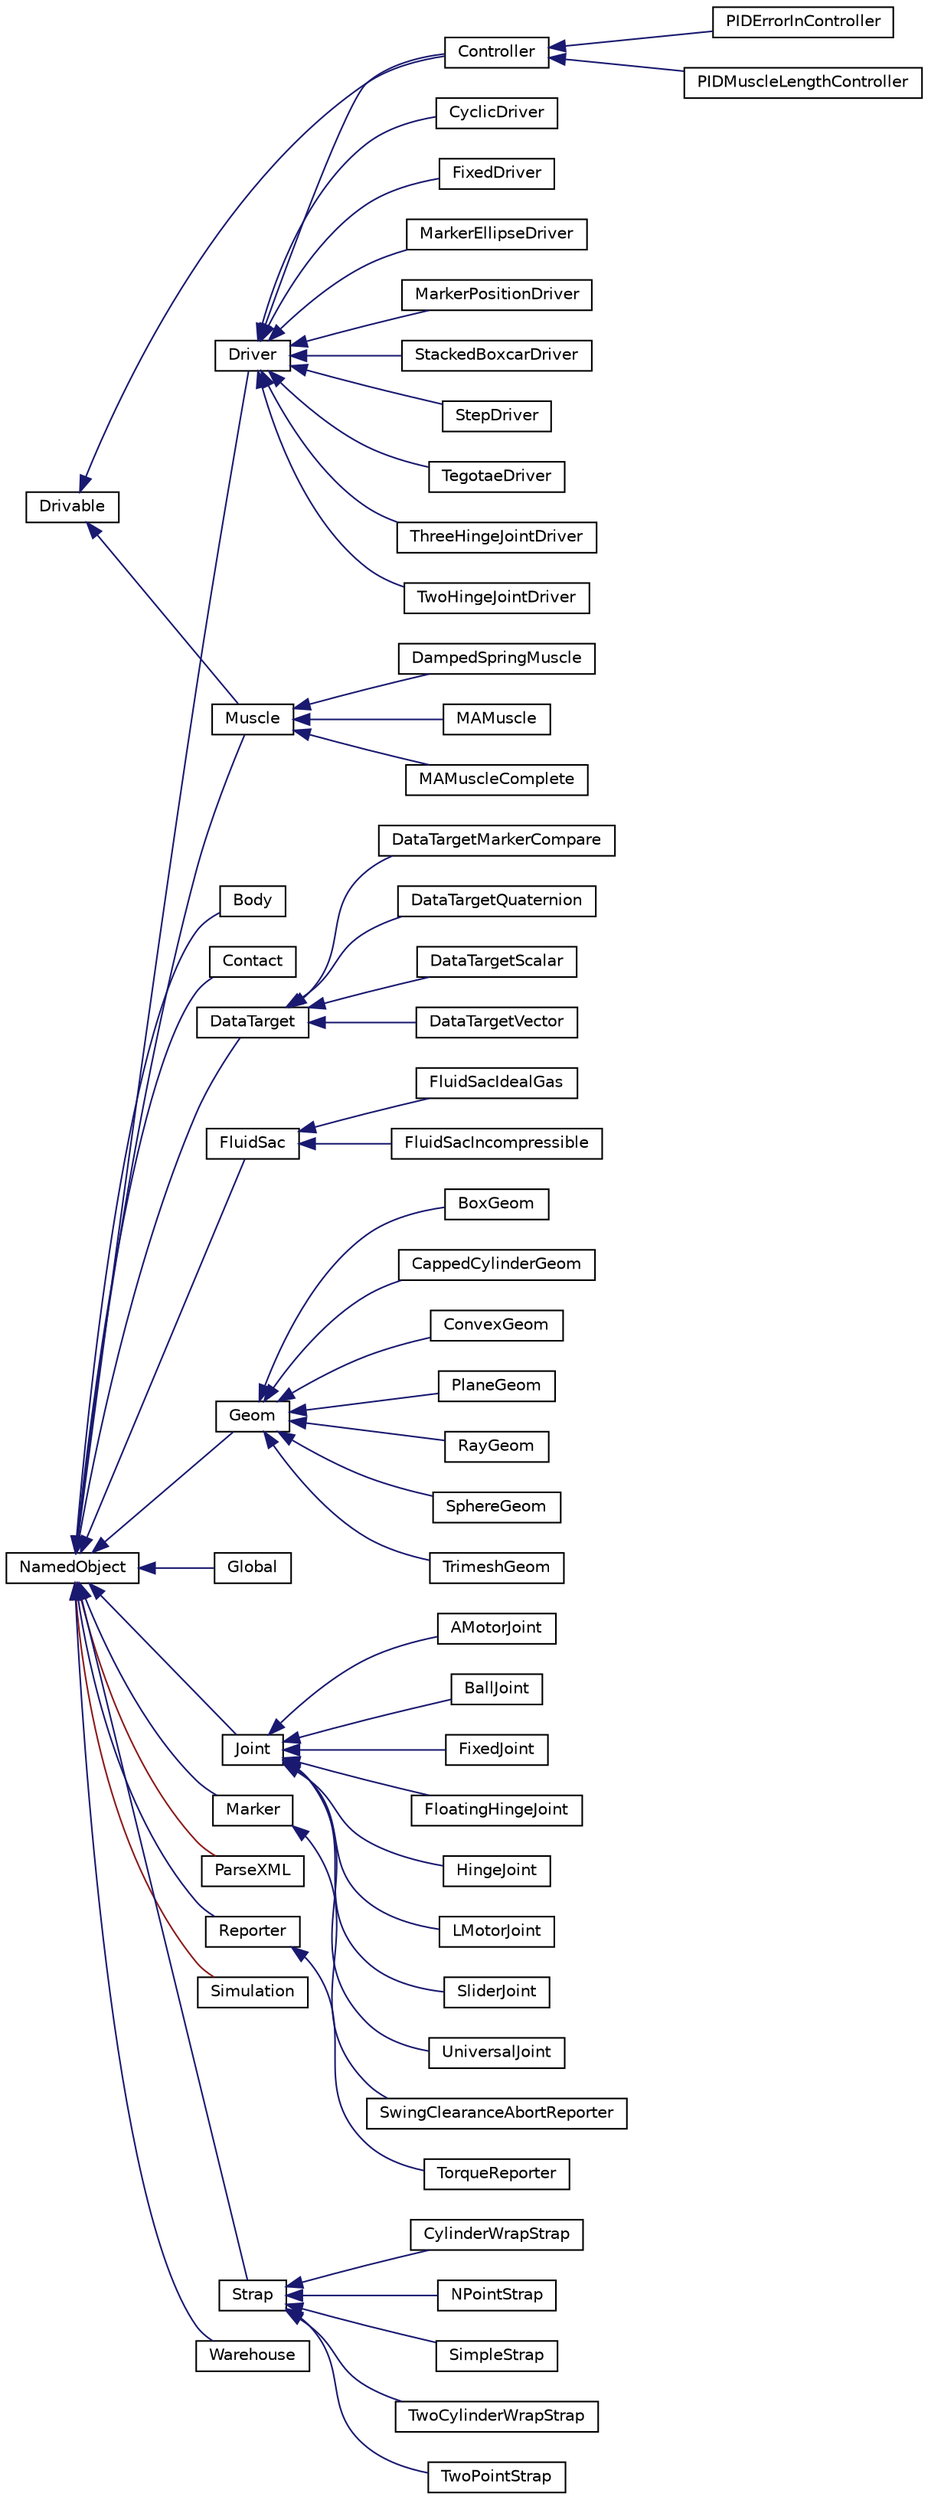 digraph "Graphical Class Hierarchy"
{
 // LATEX_PDF_SIZE
  edge [fontname="Helvetica",fontsize="10",labelfontname="Helvetica",labelfontsize="10"];
  node [fontname="Helvetica",fontsize="10",shape=record];
  rankdir="LR";
  Node0 [label="Drivable",height=0.2,width=0.4,color="black", fillcolor="white", style="filled",URL="$classDrivable.html",tooltip=" "];
  Node0 -> Node1 [dir="back",color="midnightblue",fontsize="10",style="solid",fontname="Helvetica"];
  Node1 [label="Controller",height=0.2,width=0.4,color="black", fillcolor="white", style="filled",URL="$classController.html",tooltip=" "];
  Node1 -> Node2 [dir="back",color="midnightblue",fontsize="10",style="solid",fontname="Helvetica"];
  Node2 [label="PIDErrorInController",height=0.2,width=0.4,color="black", fillcolor="white", style="filled",URL="$classPIDErrorInController.html",tooltip=" "];
  Node1 -> Node3 [dir="back",color="midnightblue",fontsize="10",style="solid",fontname="Helvetica"];
  Node3 [label="PIDMuscleLengthController",height=0.2,width=0.4,color="black", fillcolor="white", style="filled",URL="$classPIDMuscleLengthController.html",tooltip=" "];
  Node0 -> Node4 [dir="back",color="midnightblue",fontsize="10",style="solid",fontname="Helvetica"];
  Node4 [label="Muscle",height=0.2,width=0.4,color="black", fillcolor="white", style="filled",URL="$classMuscle.html",tooltip=" "];
  Node4 -> Node5 [dir="back",color="midnightblue",fontsize="10",style="solid",fontname="Helvetica"];
  Node5 [label="DampedSpringMuscle",height=0.2,width=0.4,color="black", fillcolor="white", style="filled",URL="$classDampedSpringMuscle.html",tooltip=" "];
  Node4 -> Node6 [dir="back",color="midnightblue",fontsize="10",style="solid",fontname="Helvetica"];
  Node6 [label="MAMuscle",height=0.2,width=0.4,color="black", fillcolor="white", style="filled",URL="$classMAMuscle.html",tooltip=" "];
  Node4 -> Node7 [dir="back",color="midnightblue",fontsize="10",style="solid",fontname="Helvetica"];
  Node7 [label="MAMuscleComplete",height=0.2,width=0.4,color="black", fillcolor="white", style="filled",URL="$classMAMuscleComplete.html",tooltip=" "];
  Node56 [label="NamedObject",height=0.2,width=0.4,color="black", fillcolor="white", style="filled",URL="$classNamedObject.html",tooltip=" "];
  Node56 -> Node57 [dir="back",color="midnightblue",fontsize="10",style="solid",fontname="Helvetica"];
  Node57 [label="Body",height=0.2,width=0.4,color="black", fillcolor="white", style="filled",URL="$classBody.html",tooltip=" "];
  Node56 -> Node58 [dir="back",color="midnightblue",fontsize="10",style="solid",fontname="Helvetica"];
  Node58 [label="Contact",height=0.2,width=0.4,color="black", fillcolor="white", style="filled",URL="$classContact.html",tooltip=" "];
  Node56 -> Node59 [dir="back",color="midnightblue",fontsize="10",style="solid",fontname="Helvetica"];
  Node59 [label="DataTarget",height=0.2,width=0.4,color="black", fillcolor="white", style="filled",URL="$classDataTarget.html",tooltip=" "];
  Node59 -> Node60 [dir="back",color="midnightblue",fontsize="10",style="solid",fontname="Helvetica"];
  Node60 [label="DataTargetMarkerCompare",height=0.2,width=0.4,color="black", fillcolor="white", style="filled",URL="$classDataTargetMarkerCompare.html",tooltip=" "];
  Node59 -> Node61 [dir="back",color="midnightblue",fontsize="10",style="solid",fontname="Helvetica"];
  Node61 [label="DataTargetQuaternion",height=0.2,width=0.4,color="black", fillcolor="white", style="filled",URL="$classDataTargetQuaternion.html",tooltip=" "];
  Node59 -> Node62 [dir="back",color="midnightblue",fontsize="10",style="solid",fontname="Helvetica"];
  Node62 [label="DataTargetScalar",height=0.2,width=0.4,color="black", fillcolor="white", style="filled",URL="$classDataTargetScalar.html",tooltip=" "];
  Node59 -> Node63 [dir="back",color="midnightblue",fontsize="10",style="solid",fontname="Helvetica"];
  Node63 [label="DataTargetVector",height=0.2,width=0.4,color="black", fillcolor="white", style="filled",URL="$classDataTargetVector.html",tooltip=" "];
  Node56 -> Node64 [dir="back",color="midnightblue",fontsize="10",style="solid",fontname="Helvetica"];
  Node64 [label="Driver",height=0.2,width=0.4,color="black", fillcolor="white", style="filled",URL="$classDriver.html",tooltip=" "];
  Node64 -> Node1 [dir="back",color="midnightblue",fontsize="10",style="solid",fontname="Helvetica"];
  Node64 -> Node65 [dir="back",color="midnightblue",fontsize="10",style="solid",fontname="Helvetica"];
  Node65 [label="CyclicDriver",height=0.2,width=0.4,color="black", fillcolor="white", style="filled",URL="$classCyclicDriver.html",tooltip=" "];
  Node64 -> Node66 [dir="back",color="midnightblue",fontsize="10",style="solid",fontname="Helvetica"];
  Node66 [label="FixedDriver",height=0.2,width=0.4,color="black", fillcolor="white", style="filled",URL="$classFixedDriver.html",tooltip=" "];
  Node64 -> Node67 [dir="back",color="midnightblue",fontsize="10",style="solid",fontname="Helvetica"];
  Node67 [label="MarkerEllipseDriver",height=0.2,width=0.4,color="black", fillcolor="white", style="filled",URL="$classMarkerEllipseDriver.html",tooltip=" "];
  Node64 -> Node68 [dir="back",color="midnightblue",fontsize="10",style="solid",fontname="Helvetica"];
  Node68 [label="MarkerPositionDriver",height=0.2,width=0.4,color="black", fillcolor="white", style="filled",URL="$classMarkerPositionDriver.html",tooltip=" "];
  Node64 -> Node69 [dir="back",color="midnightblue",fontsize="10",style="solid",fontname="Helvetica"];
  Node69 [label="StackedBoxcarDriver",height=0.2,width=0.4,color="black", fillcolor="white", style="filled",URL="$classStackedBoxcarDriver.html",tooltip=" "];
  Node64 -> Node70 [dir="back",color="midnightblue",fontsize="10",style="solid",fontname="Helvetica"];
  Node70 [label="StepDriver",height=0.2,width=0.4,color="black", fillcolor="white", style="filled",URL="$classStepDriver.html",tooltip=" "];
  Node64 -> Node71 [dir="back",color="midnightblue",fontsize="10",style="solid",fontname="Helvetica"];
  Node71 [label="TegotaeDriver",height=0.2,width=0.4,color="black", fillcolor="white", style="filled",URL="$classTegotaeDriver.html",tooltip=" "];
  Node64 -> Node72 [dir="back",color="midnightblue",fontsize="10",style="solid",fontname="Helvetica"];
  Node72 [label="ThreeHingeJointDriver",height=0.2,width=0.4,color="black", fillcolor="white", style="filled",URL="$classThreeHingeJointDriver.html",tooltip=" "];
  Node64 -> Node73 [dir="back",color="midnightblue",fontsize="10",style="solid",fontname="Helvetica"];
  Node73 [label="TwoHingeJointDriver",height=0.2,width=0.4,color="black", fillcolor="white", style="filled",URL="$classTwoHingeJointDriver.html",tooltip=" "];
  Node56 -> Node74 [dir="back",color="midnightblue",fontsize="10",style="solid",fontname="Helvetica"];
  Node74 [label="FluidSac",height=0.2,width=0.4,color="black", fillcolor="white", style="filled",URL="$classFluidSac.html",tooltip=" "];
  Node74 -> Node75 [dir="back",color="midnightblue",fontsize="10",style="solid",fontname="Helvetica"];
  Node75 [label="FluidSacIdealGas",height=0.2,width=0.4,color="black", fillcolor="white", style="filled",URL="$classFluidSacIdealGas.html",tooltip=" "];
  Node74 -> Node76 [dir="back",color="midnightblue",fontsize="10",style="solid",fontname="Helvetica"];
  Node76 [label="FluidSacIncompressible",height=0.2,width=0.4,color="black", fillcolor="white", style="filled",URL="$classFluidSacIncompressible.html",tooltip=" "];
  Node56 -> Node77 [dir="back",color="midnightblue",fontsize="10",style="solid",fontname="Helvetica"];
  Node77 [label="Geom",height=0.2,width=0.4,color="black", fillcolor="white", style="filled",URL="$classGeom.html",tooltip=" "];
  Node77 -> Node78 [dir="back",color="midnightblue",fontsize="10",style="solid",fontname="Helvetica"];
  Node78 [label="BoxGeom",height=0.2,width=0.4,color="black", fillcolor="white", style="filled",URL="$classBoxGeom.html",tooltip=" "];
  Node77 -> Node79 [dir="back",color="midnightblue",fontsize="10",style="solid",fontname="Helvetica"];
  Node79 [label="CappedCylinderGeom",height=0.2,width=0.4,color="black", fillcolor="white", style="filled",URL="$classCappedCylinderGeom.html",tooltip=" "];
  Node77 -> Node80 [dir="back",color="midnightblue",fontsize="10",style="solid",fontname="Helvetica"];
  Node80 [label="ConvexGeom",height=0.2,width=0.4,color="black", fillcolor="white", style="filled",URL="$classConvexGeom.html",tooltip=" "];
  Node77 -> Node81 [dir="back",color="midnightblue",fontsize="10",style="solid",fontname="Helvetica"];
  Node81 [label="PlaneGeom",height=0.2,width=0.4,color="black", fillcolor="white", style="filled",URL="$classPlaneGeom.html",tooltip=" "];
  Node77 -> Node82 [dir="back",color="midnightblue",fontsize="10",style="solid",fontname="Helvetica"];
  Node82 [label="RayGeom",height=0.2,width=0.4,color="black", fillcolor="white", style="filled",URL="$classRayGeom.html",tooltip=" "];
  Node77 -> Node83 [dir="back",color="midnightblue",fontsize="10",style="solid",fontname="Helvetica"];
  Node83 [label="SphereGeom",height=0.2,width=0.4,color="black", fillcolor="white", style="filled",URL="$classSphereGeom.html",tooltip=" "];
  Node77 -> Node84 [dir="back",color="midnightblue",fontsize="10",style="solid",fontname="Helvetica"];
  Node84 [label="TrimeshGeom",height=0.2,width=0.4,color="black", fillcolor="white", style="filled",URL="$classTrimeshGeom.html",tooltip=" "];
  Node56 -> Node85 [dir="back",color="midnightblue",fontsize="10",style="solid",fontname="Helvetica"];
  Node85 [label="Global",height=0.2,width=0.4,color="black", fillcolor="white", style="filled",URL="$classGlobal.html",tooltip=" "];
  Node56 -> Node86 [dir="back",color="midnightblue",fontsize="10",style="solid",fontname="Helvetica"];
  Node86 [label="Joint",height=0.2,width=0.4,color="black", fillcolor="white", style="filled",URL="$classJoint.html",tooltip=" "];
  Node86 -> Node87 [dir="back",color="midnightblue",fontsize="10",style="solid",fontname="Helvetica"];
  Node87 [label="AMotorJoint",height=0.2,width=0.4,color="black", fillcolor="white", style="filled",URL="$classAMotorJoint.html",tooltip=" "];
  Node86 -> Node88 [dir="back",color="midnightblue",fontsize="10",style="solid",fontname="Helvetica"];
  Node88 [label="BallJoint",height=0.2,width=0.4,color="black", fillcolor="white", style="filled",URL="$classBallJoint.html",tooltip=" "];
  Node86 -> Node89 [dir="back",color="midnightblue",fontsize="10",style="solid",fontname="Helvetica"];
  Node89 [label="FixedJoint",height=0.2,width=0.4,color="black", fillcolor="white", style="filled",URL="$classFixedJoint.html",tooltip=" "];
  Node86 -> Node90 [dir="back",color="midnightblue",fontsize="10",style="solid",fontname="Helvetica"];
  Node90 [label="FloatingHingeJoint",height=0.2,width=0.4,color="black", fillcolor="white", style="filled",URL="$classFloatingHingeJoint.html",tooltip=" "];
  Node86 -> Node91 [dir="back",color="midnightblue",fontsize="10",style="solid",fontname="Helvetica"];
  Node91 [label="HingeJoint",height=0.2,width=0.4,color="black", fillcolor="white", style="filled",URL="$classHingeJoint.html",tooltip=" "];
  Node86 -> Node92 [dir="back",color="midnightblue",fontsize="10",style="solid",fontname="Helvetica"];
  Node92 [label="LMotorJoint",height=0.2,width=0.4,color="black", fillcolor="white", style="filled",URL="$classLMotorJoint.html",tooltip=" "];
  Node86 -> Node93 [dir="back",color="midnightblue",fontsize="10",style="solid",fontname="Helvetica"];
  Node93 [label="SliderJoint",height=0.2,width=0.4,color="black", fillcolor="white", style="filled",URL="$classSliderJoint.html",tooltip=" "];
  Node86 -> Node94 [dir="back",color="midnightblue",fontsize="10",style="solid",fontname="Helvetica"];
  Node94 [label="UniversalJoint",height=0.2,width=0.4,color="black", fillcolor="white", style="filled",URL="$classUniversalJoint.html",tooltip=" "];
  Node56 -> Node95 [dir="back",color="midnightblue",fontsize="10",style="solid",fontname="Helvetica"];
  Node95 [label="Marker",height=0.2,width=0.4,color="black", fillcolor="white", style="filled",URL="$classMarker.html",tooltip=" "];
  Node95 -> Node96 [dir="back",color="midnightblue",fontsize="10",style="solid",fontname="Helvetica"];
  Node96 [label="SwingClearanceAbortReporter",height=0.2,width=0.4,color="black", fillcolor="white", style="filled",URL="$classSwingClearanceAbortReporter.html",tooltip=" "];
  Node56 -> Node4 [dir="back",color="midnightblue",fontsize="10",style="solid",fontname="Helvetica"];
  Node56 -> Node97 [dir="back",color="firebrick4",fontsize="10",style="solid",fontname="Helvetica"];
  Node97 [label="ParseXML",height=0.2,width=0.4,color="black", fillcolor="white", style="filled",URL="$classParseXML.html",tooltip=" "];
  Node56 -> Node98 [dir="back",color="midnightblue",fontsize="10",style="solid",fontname="Helvetica"];
  Node98 [label="Reporter",height=0.2,width=0.4,color="black", fillcolor="white", style="filled",URL="$classReporter.html",tooltip=" "];
  Node98 -> Node99 [dir="back",color="midnightblue",fontsize="10",style="solid",fontname="Helvetica"];
  Node99 [label="TorqueReporter",height=0.2,width=0.4,color="black", fillcolor="white", style="filled",URL="$classTorqueReporter.html",tooltip=" "];
  Node56 -> Node100 [dir="back",color="firebrick4",fontsize="10",style="solid",fontname="Helvetica"];
  Node100 [label="Simulation",height=0.2,width=0.4,color="black", fillcolor="white", style="filled",URL="$classSimulation.html",tooltip=" "];
  Node56 -> Node101 [dir="back",color="midnightblue",fontsize="10",style="solid",fontname="Helvetica"];
  Node101 [label="Strap",height=0.2,width=0.4,color="black", fillcolor="white", style="filled",URL="$classStrap.html",tooltip=" "];
  Node101 -> Node102 [dir="back",color="midnightblue",fontsize="10",style="solid",fontname="Helvetica"];
  Node102 [label="CylinderWrapStrap",height=0.2,width=0.4,color="black", fillcolor="white", style="filled",URL="$classCylinderWrapStrap.html",tooltip=" "];
  Node101 -> Node103 [dir="back",color="midnightblue",fontsize="10",style="solid",fontname="Helvetica"];
  Node103 [label="NPointStrap",height=0.2,width=0.4,color="black", fillcolor="white", style="filled",URL="$classNPointStrap.html",tooltip=" "];
  Node101 -> Node104 [dir="back",color="midnightblue",fontsize="10",style="solid",fontname="Helvetica"];
  Node104 [label="SimpleStrap",height=0.2,width=0.4,color="black", fillcolor="white", style="filled",URL="$classSimpleStrap.html",tooltip=" "];
  Node101 -> Node105 [dir="back",color="midnightblue",fontsize="10",style="solid",fontname="Helvetica"];
  Node105 [label="TwoCylinderWrapStrap",height=0.2,width=0.4,color="black", fillcolor="white", style="filled",URL="$classTwoCylinderWrapStrap.html",tooltip=" "];
  Node101 -> Node106 [dir="back",color="midnightblue",fontsize="10",style="solid",fontname="Helvetica"];
  Node106 [label="TwoPointStrap",height=0.2,width=0.4,color="black", fillcolor="white", style="filled",URL="$classTwoPointStrap.html",tooltip=" "];
  Node56 -> Node107 [dir="back",color="midnightblue",fontsize="10",style="solid",fontname="Helvetica"];
  Node107 [label="Warehouse",height=0.2,width=0.4,color="black", fillcolor="white", style="filled",URL="$classWarehouse.html",tooltip=" "];
}
